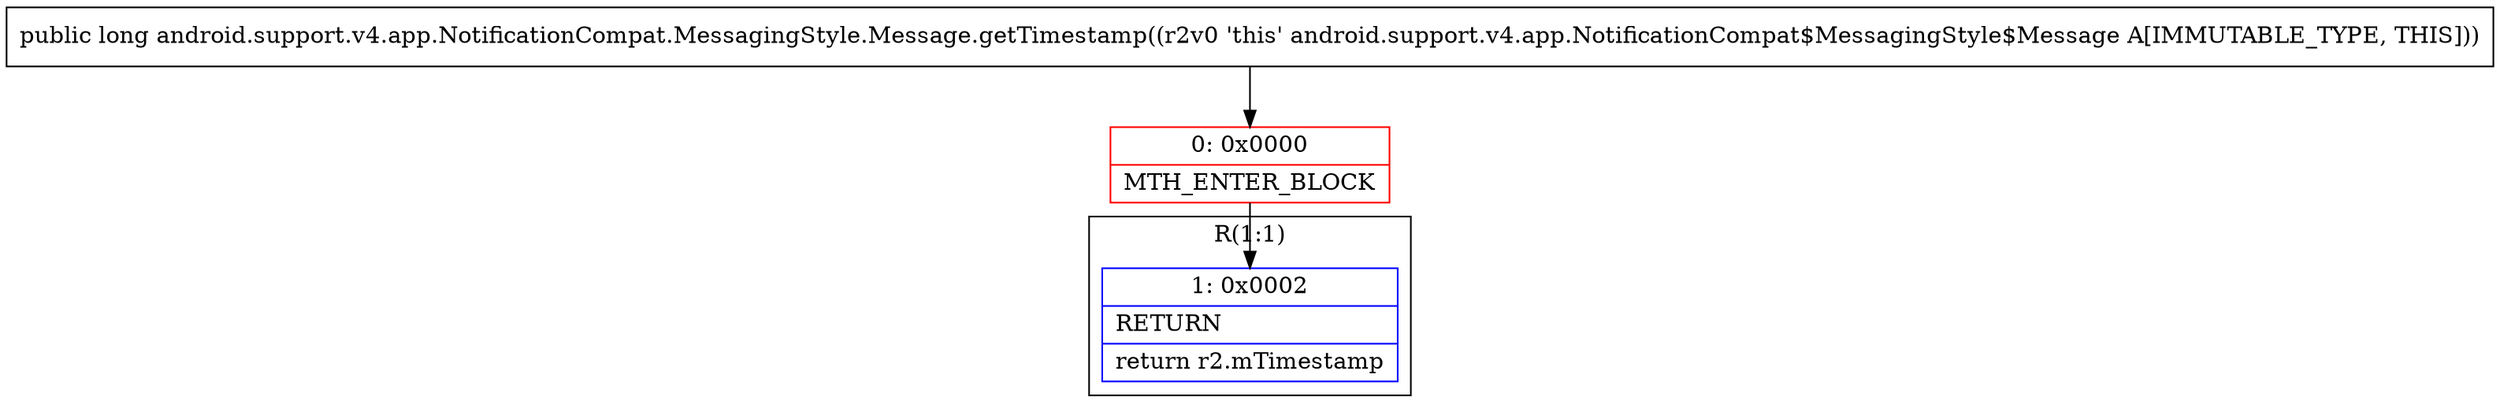 digraph "CFG forandroid.support.v4.app.NotificationCompat.MessagingStyle.Message.getTimestamp()J" {
subgraph cluster_Region_520455685 {
label = "R(1:1)";
node [shape=record,color=blue];
Node_1 [shape=record,label="{1\:\ 0x0002|RETURN\l|return r2.mTimestamp\l}"];
}
Node_0 [shape=record,color=red,label="{0\:\ 0x0000|MTH_ENTER_BLOCK\l}"];
MethodNode[shape=record,label="{public long android.support.v4.app.NotificationCompat.MessagingStyle.Message.getTimestamp((r2v0 'this' android.support.v4.app.NotificationCompat$MessagingStyle$Message A[IMMUTABLE_TYPE, THIS])) }"];
MethodNode -> Node_0;
Node_0 -> Node_1;
}

